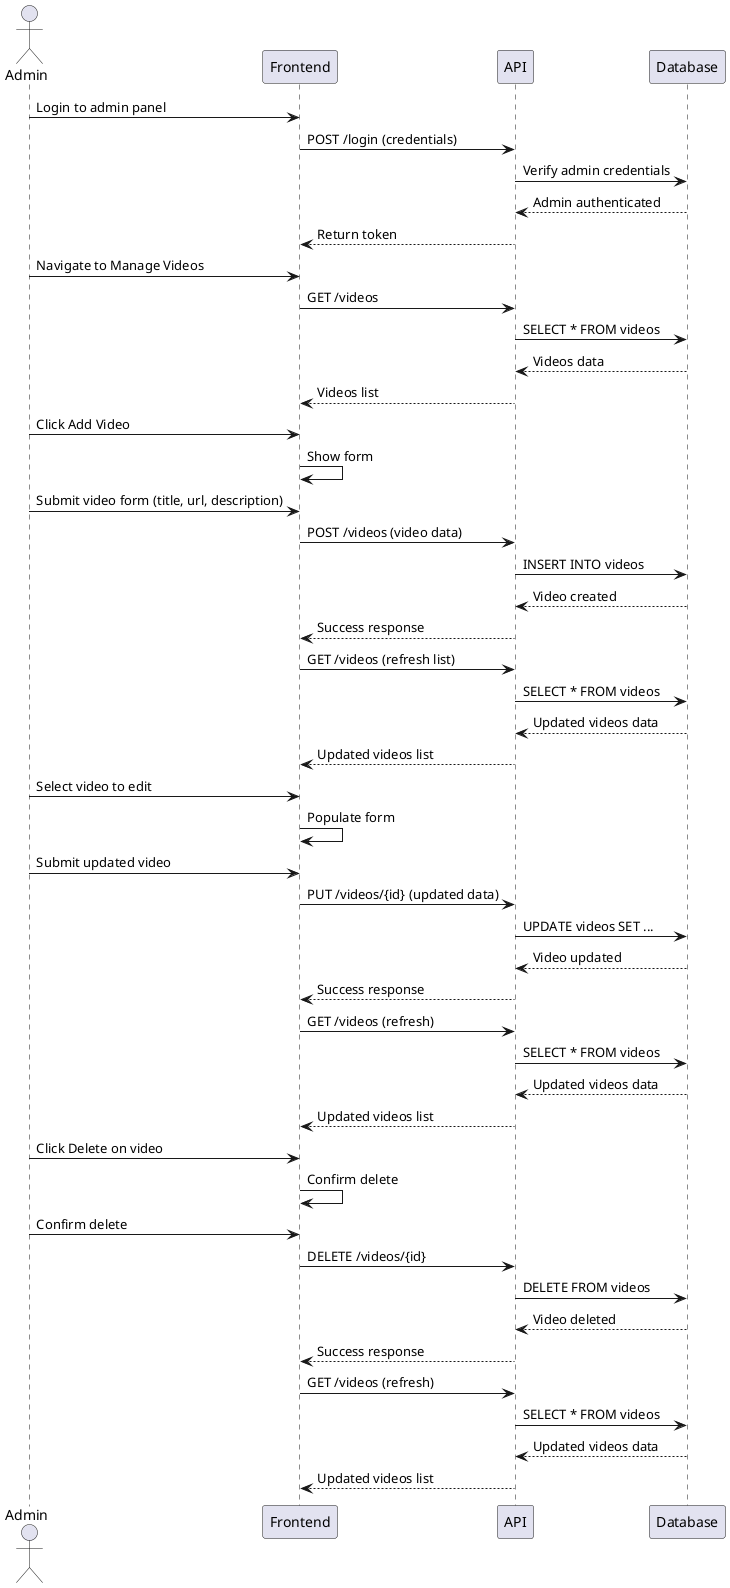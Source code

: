 @startuml Sequence Diagram - Admin Manages Videos

actor Admin
participant Frontend
participant API
participant Database

Admin -> Frontend: Login to admin panel
Frontend -> API: POST /login (credentials)
API -> Database: Verify admin credentials
Database --> API: Admin authenticated
API --> Frontend: Return token

Admin -> Frontend: Navigate to Manage Videos
Frontend -> API: GET /videos
API -> Database: SELECT * FROM videos
Database --> API: Videos data
API --> Frontend: Videos list

Admin -> Frontend: Click Add Video
Frontend -> Frontend: Show form

Admin -> Frontend: Submit video form (title, url, description)
Frontend -> API: POST /videos (video data)
API -> Database: INSERT INTO videos
Database --> API: Video created
API --> Frontend: Success response

Frontend -> API: GET /videos (refresh list)
API -> Database: SELECT * FROM videos
Database --> API: Updated videos data
API --> Frontend: Updated videos list

Admin -> Frontend: Select video to edit
Frontend -> Frontend: Populate form

Admin -> Frontend: Submit updated video
Frontend -> API: PUT /videos/{id} (updated data)
API -> Database: UPDATE videos SET ...
Database --> API: Video updated
API --> Frontend: Success response

Frontend -> API: GET /videos (refresh)
API -> Database: SELECT * FROM videos
Database --> API: Updated videos data
API --> Frontend: Updated videos list

Admin -> Frontend: Click Delete on video
Frontend -> Frontend: Confirm delete

Admin -> Frontend: Confirm delete
Frontend -> API: DELETE /videos/{id}
API -> Database: DELETE FROM videos
Database --> API: Video deleted
API --> Frontend: Success response

Frontend -> API: GET /videos (refresh)
API -> Database: SELECT * FROM videos
Database --> API: Updated videos data
API --> Frontend: Updated videos list

@enduml